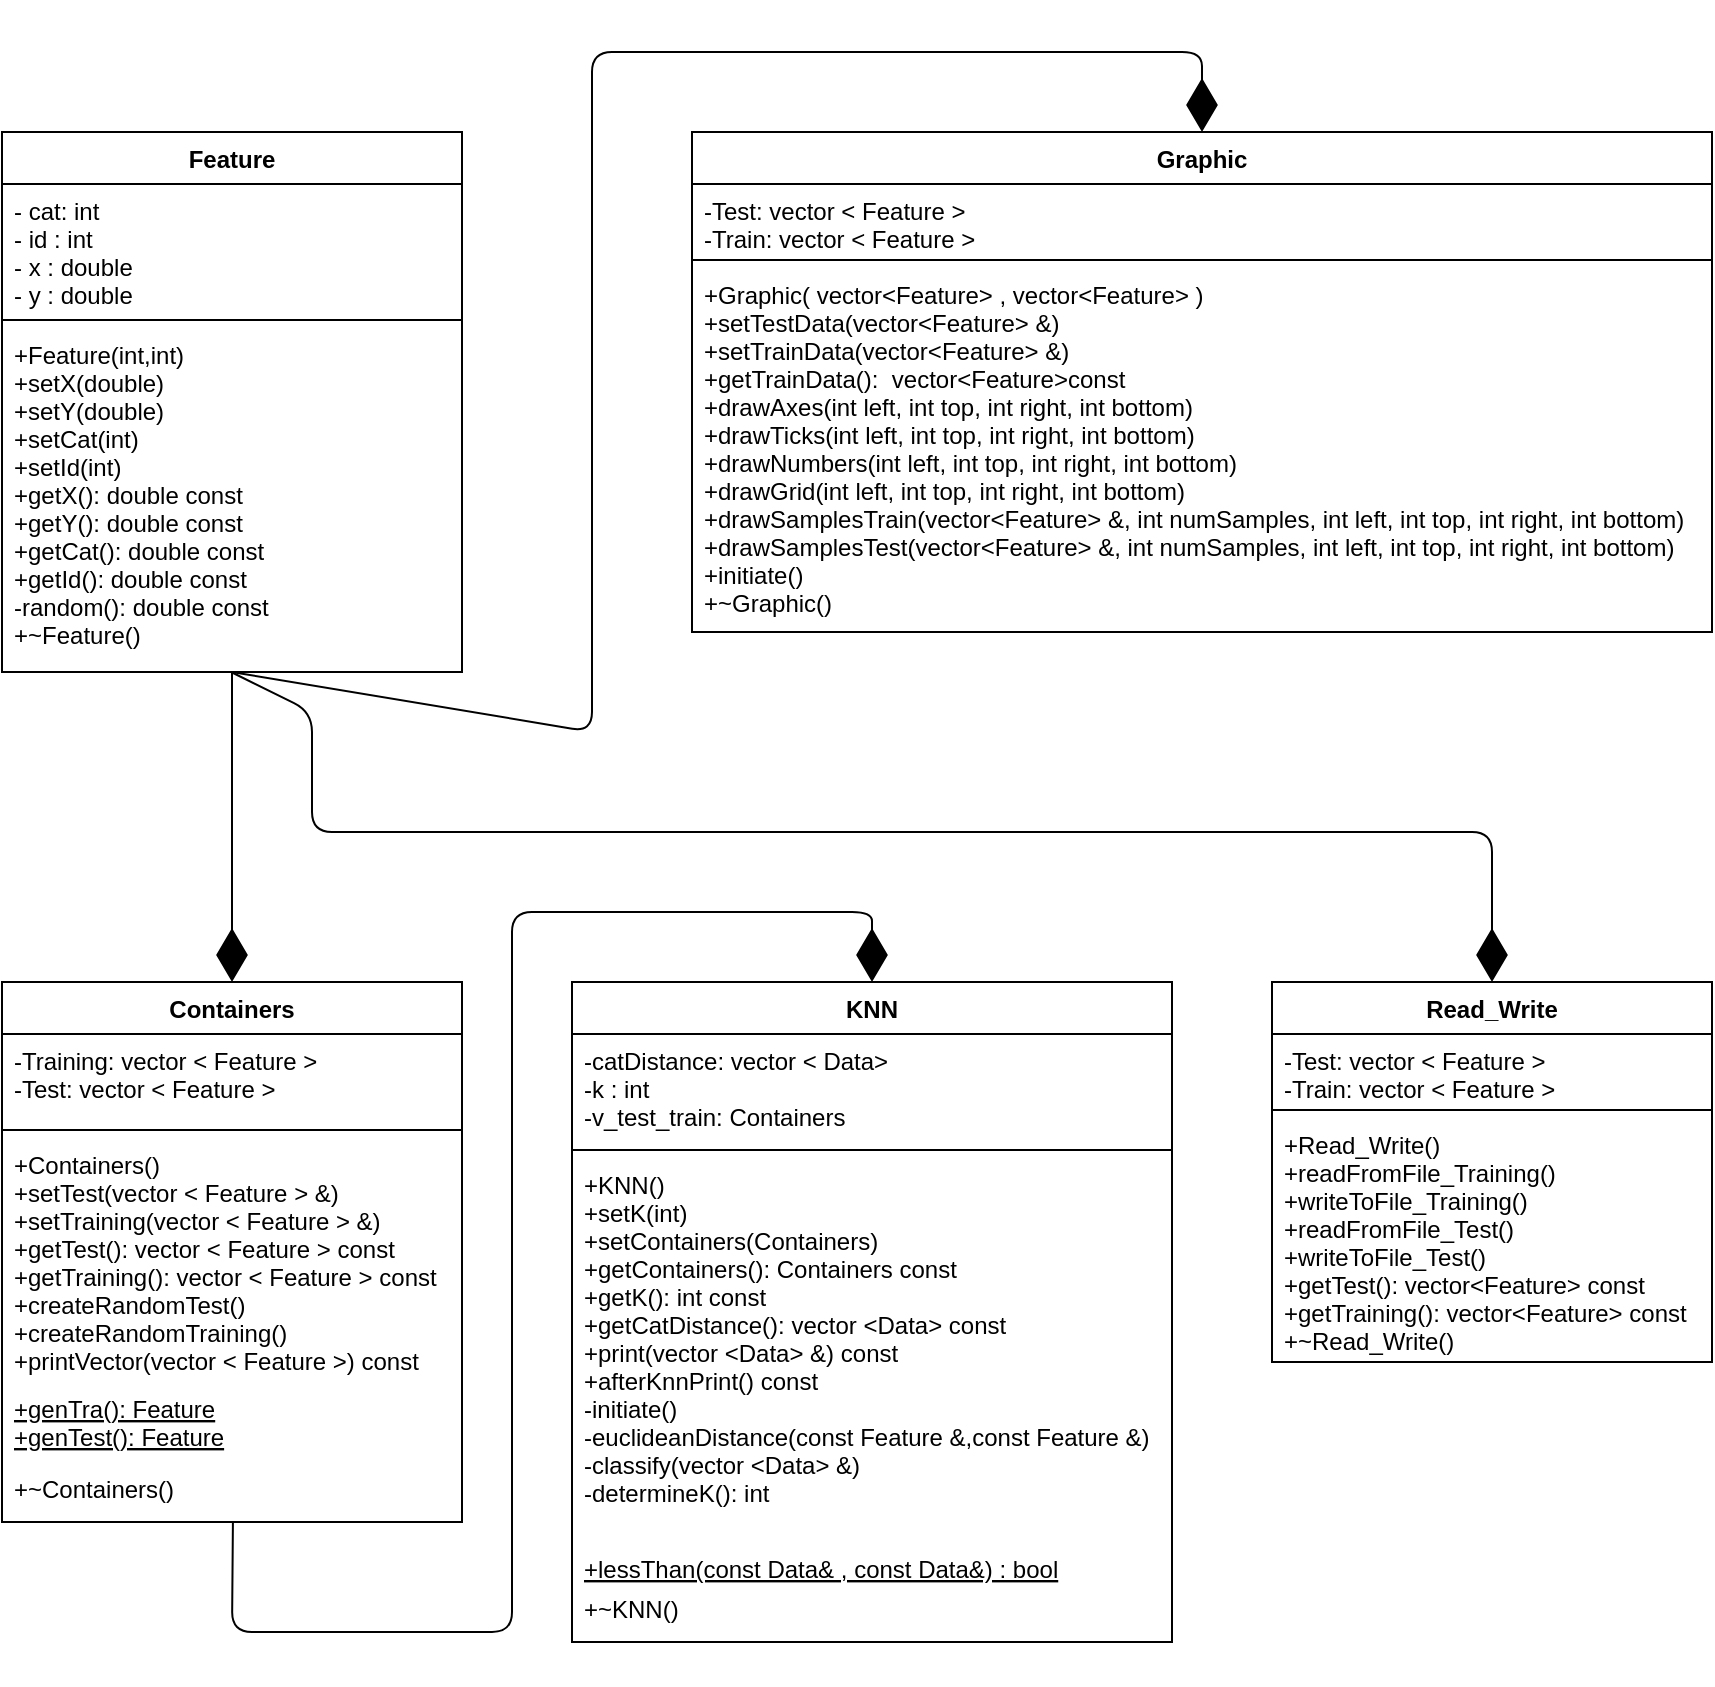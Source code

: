 <mxfile version="13.9.9" type="device"><diagram id="C5RBs43oDa-KdzZeNtuy" name="Page-1"><mxGraphModel dx="1490" dy="1810" grid="1" gridSize="10" guides="1" tooltips="1" connect="1" arrows="1" fold="1" page="1" pageScale="1" pageWidth="827" pageHeight="1169" math="0" shadow="0"><root><mxCell id="WIyWlLk6GJQsqaUBKTNV-0"/><mxCell id="WIyWlLk6GJQsqaUBKTNV-1" parent="WIyWlLk6GJQsqaUBKTNV-0"/><mxCell id="zkfFHV4jXpPFQw0GAbJ--0" value="Feature" style="swimlane;fontStyle=1;align=center;verticalAlign=top;childLayout=stackLayout;horizontal=1;startSize=26;horizontalStack=0;resizeParent=1;resizeLast=0;collapsible=1;marginBottom=0;rounded=0;shadow=0;strokeWidth=1;" parent="WIyWlLk6GJQsqaUBKTNV-1" vertex="1"><mxGeometry x="45" y="50" width="230" height="270" as="geometry"><mxRectangle x="220" y="120" width="160" height="26" as="alternateBounds"/></mxGeometry></mxCell><mxCell id="zkfFHV4jXpPFQw0GAbJ--3" value="- cat: int&#10;- id : int&#10;- x : double&#10;- y : double" style="text;align=left;verticalAlign=top;spacingLeft=4;spacingRight=4;overflow=hidden;rotatable=0;points=[[0,0.5],[1,0.5]];portConstraint=eastwest;rounded=0;shadow=0;html=0;" parent="zkfFHV4jXpPFQw0GAbJ--0" vertex="1"><mxGeometry y="26" width="230" height="64" as="geometry"/></mxCell><mxCell id="zkfFHV4jXpPFQw0GAbJ--4" value="" style="line;html=1;strokeWidth=1;align=left;verticalAlign=middle;spacingTop=-1;spacingLeft=3;spacingRight=3;rotatable=0;labelPosition=right;points=[];portConstraint=eastwest;" parent="zkfFHV4jXpPFQw0GAbJ--0" vertex="1"><mxGeometry y="90" width="230" height="8" as="geometry"/></mxCell><mxCell id="zkfFHV4jXpPFQw0GAbJ--5" value="+Feature(int,int)&#10;+setX(double)&#10;+setY(double)&#10;+setCat(int)&#10;+setId(int)&#10;+getX(): double const&#10;+getY(): double const&#10;+getCat(): double const&#10;+getId(): double const&#10;-random(): double const&#10;+~Feature()" style="text;align=left;verticalAlign=top;spacingLeft=4;spacingRight=4;overflow=hidden;rotatable=0;points=[[0,0.5],[1,0.5]];portConstraint=eastwest;" parent="zkfFHV4jXpPFQw0GAbJ--0" vertex="1"><mxGeometry y="98" width="230" height="172" as="geometry"/></mxCell><mxCell id="zkfFHV4jXpPFQw0GAbJ--6" value="Containers" style="swimlane;fontStyle=1;align=center;verticalAlign=top;childLayout=stackLayout;horizontal=1;startSize=26;horizontalStack=0;resizeParent=1;resizeLast=0;collapsible=1;marginBottom=0;rounded=0;shadow=0;strokeWidth=1;" parent="WIyWlLk6GJQsqaUBKTNV-1" vertex="1"><mxGeometry x="45" y="475" width="230" height="270" as="geometry"><mxRectangle x="130" y="380" width="160" height="26" as="alternateBounds"/></mxGeometry></mxCell><mxCell id="zkfFHV4jXpPFQw0GAbJ--7" value="-Training: vector &lt; Feature &gt;&#10;-Test: vector &lt; Feature &gt;" style="text;align=left;verticalAlign=top;spacingLeft=4;spacingRight=4;overflow=hidden;rotatable=0;points=[[0,0.5],[1,0.5]];portConstraint=eastwest;" parent="zkfFHV4jXpPFQw0GAbJ--6" vertex="1"><mxGeometry y="26" width="230" height="44" as="geometry"/></mxCell><mxCell id="zkfFHV4jXpPFQw0GAbJ--9" value="" style="line;html=1;strokeWidth=1;align=left;verticalAlign=middle;spacingTop=-1;spacingLeft=3;spacingRight=3;rotatable=0;labelPosition=right;points=[];portConstraint=eastwest;" parent="zkfFHV4jXpPFQw0GAbJ--6" vertex="1"><mxGeometry y="70" width="230" height="8" as="geometry"/></mxCell><mxCell id="zkfFHV4jXpPFQw0GAbJ--10" value="+Containers()&#10;+setTest(vector &lt; Feature &gt; &amp;)&#10;+setTraining(vector &lt; Feature &gt; &amp;)&#10;+getTest(): vector &lt; Feature &gt; const&#10;+getTraining(): vector &lt; Feature &gt; const&#10;+createRandomTest()&#10;+createRandomTraining()&#10;+printVector(vector &lt; Feature &gt;) const&#10;" style="text;align=left;verticalAlign=top;spacingLeft=4;spacingRight=4;overflow=hidden;rotatable=0;points=[[0,0.5],[1,0.5]];portConstraint=eastwest;fontStyle=0;" parent="zkfFHV4jXpPFQw0GAbJ--6" vertex="1"><mxGeometry y="78" width="230" height="122" as="geometry"/></mxCell><mxCell id="-02Ev-bjyupXNDCxHL7i-1" value="+genTra(): Feature&#10;+genTest(): Feature&#10;" style="text;align=left;verticalAlign=top;spacingLeft=4;spacingRight=4;overflow=hidden;rotatable=0;points=[[0,0.5],[1,0.5]];portConstraint=eastwest;fontStyle=4;" parent="zkfFHV4jXpPFQw0GAbJ--6" vertex="1"><mxGeometry y="200" width="230" height="40" as="geometry"/></mxCell><mxCell id="-02Ev-bjyupXNDCxHL7i-2" value="+~Containers()" style="text;align=left;verticalAlign=top;spacingLeft=4;spacingRight=4;overflow=hidden;rotatable=0;points=[[0,0.5],[1,0.5]];portConstraint=eastwest;fontStyle=0;" parent="zkfFHV4jXpPFQw0GAbJ--6" vertex="1"><mxGeometry y="240" width="230" height="30" as="geometry"/></mxCell><mxCell id="-02Ev-bjyupXNDCxHL7i-5" value="" style="endArrow=diamondThin;endFill=1;endSize=24;html=1;fontColor=#000000;entryX=0.5;entryY=0;entryDx=0;entryDy=0;exitX=0.5;exitY=1;exitDx=0;exitDy=0;exitPerimeter=0;" parent="WIyWlLk6GJQsqaUBKTNV-1" source="zkfFHV4jXpPFQw0GAbJ--5" target="zkfFHV4jXpPFQw0GAbJ--6" edge="1"><mxGeometry width="160" relative="1" as="geometry"><mxPoint x="180" y="320" as="sourcePoint"/><mxPoint x="160" y="350" as="targetPoint"/></mxGeometry></mxCell><mxCell id="-02Ev-bjyupXNDCxHL7i-7" value="KNN" style="swimlane;fontStyle=1;align=center;verticalAlign=top;childLayout=stackLayout;horizontal=1;startSize=26;horizontalStack=0;resizeParent=1;resizeLast=0;collapsible=1;marginBottom=0;rounded=0;shadow=0;strokeWidth=1;" parent="WIyWlLk6GJQsqaUBKTNV-1" vertex="1"><mxGeometry x="330" y="475" width="300" height="330" as="geometry"><mxRectangle x="130" y="380" width="160" height="26" as="alternateBounds"/></mxGeometry></mxCell><mxCell id="-02Ev-bjyupXNDCxHL7i-8" value="-catDistance: vector &lt; Data&gt;&#10;-k : int&#10;-v_test_train: Containers" style="text;align=left;verticalAlign=top;spacingLeft=4;spacingRight=4;overflow=hidden;rotatable=0;points=[[0,0.5],[1,0.5]];portConstraint=eastwest;" parent="-02Ev-bjyupXNDCxHL7i-7" vertex="1"><mxGeometry y="26" width="300" height="54" as="geometry"/></mxCell><mxCell id="-02Ev-bjyupXNDCxHL7i-9" value="" style="line;html=1;strokeWidth=1;align=left;verticalAlign=middle;spacingTop=-1;spacingLeft=3;spacingRight=3;rotatable=0;labelPosition=right;points=[];portConstraint=eastwest;" parent="-02Ev-bjyupXNDCxHL7i-7" vertex="1"><mxGeometry y="80" width="300" height="8" as="geometry"/></mxCell><mxCell id="-02Ev-bjyupXNDCxHL7i-10" value="+KNN()&#10;+setK(int)&#10;+setContainers(Containers)&#10;+getContainers(): Containers const&#10;+getK(): int const&#10;+getCatDistance(): vector &lt;Data&gt; const&#10;+print(vector &lt;Data&gt; &amp;) const&#10;+afterKnnPrint() const&#10;-initiate()&#10;-euclideanDistance(const Feature &amp;,const Feature &amp;)&#10;-classify(vector &lt;Data&gt; &amp;)&#10;-determineK(): int" style="text;align=left;verticalAlign=top;spacingLeft=4;spacingRight=4;overflow=hidden;rotatable=0;points=[[0,0.5],[1,0.5]];portConstraint=eastwest;fontStyle=0;" parent="-02Ev-bjyupXNDCxHL7i-7" vertex="1"><mxGeometry y="88" width="300" height="192" as="geometry"/></mxCell><mxCell id="-02Ev-bjyupXNDCxHL7i-11" value="+lessThan(const Data&amp; , const Data&amp;) : bool" style="text;align=left;verticalAlign=top;spacingLeft=4;spacingRight=4;overflow=hidden;rotatable=0;points=[[0,0.5],[1,0.5]];portConstraint=eastwest;fontStyle=4;" parent="-02Ev-bjyupXNDCxHL7i-7" vertex="1"><mxGeometry y="280" width="300" height="20" as="geometry"/></mxCell><mxCell id="-02Ev-bjyupXNDCxHL7i-12" value="+~KNN()" style="text;align=left;verticalAlign=top;spacingLeft=4;spacingRight=4;overflow=hidden;rotatable=0;points=[[0,0.5],[1,0.5]];portConstraint=eastwest;fontStyle=0;" parent="-02Ev-bjyupXNDCxHL7i-7" vertex="1"><mxGeometry y="300" width="300" height="30" as="geometry"/></mxCell><mxCell id="-02Ev-bjyupXNDCxHL7i-13" value="" style="endArrow=diamondThin;endFill=1;endSize=24;html=1;fontColor=#000000;entryX=0.5;entryY=0;entryDx=0;entryDy=0;exitX=0.502;exitY=0.998;exitDx=0;exitDy=0;exitPerimeter=0;" parent="WIyWlLk6GJQsqaUBKTNV-1" source="-02Ev-bjyupXNDCxHL7i-2" target="-02Ev-bjyupXNDCxHL7i-7" edge="1"><mxGeometry width="160" relative="1" as="geometry"><mxPoint x="184.41" y="670" as="sourcePoint"/><mxPoint x="184.41" y="740" as="targetPoint"/><Array as="points"><mxPoint x="160" y="800"/><mxPoint x="300" y="800"/><mxPoint x="300" y="440"/><mxPoint x="480" y="440"/></Array></mxGeometry></mxCell><mxCell id="-02Ev-bjyupXNDCxHL7i-14" value="Graphic" style="swimlane;fontStyle=1;align=center;verticalAlign=top;childLayout=stackLayout;horizontal=1;startSize=26;horizontalStack=0;resizeParent=1;resizeLast=0;collapsible=1;marginBottom=0;rounded=0;shadow=0;strokeWidth=1;" parent="WIyWlLk6GJQsqaUBKTNV-1" vertex="1"><mxGeometry x="390" y="50" width="510" height="250" as="geometry"><mxRectangle x="130" y="380" width="160" height="26" as="alternateBounds"/></mxGeometry></mxCell><mxCell id="-02Ev-bjyupXNDCxHL7i-15" value="-Test: vector &lt; Feature &gt;&#10;-Train: vector &lt; Feature &gt;" style="text;align=left;verticalAlign=top;spacingLeft=4;spacingRight=4;overflow=hidden;rotatable=0;points=[[0,0.5],[1,0.5]];portConstraint=eastwest;" parent="-02Ev-bjyupXNDCxHL7i-14" vertex="1"><mxGeometry y="26" width="510" height="34" as="geometry"/></mxCell><mxCell id="-02Ev-bjyupXNDCxHL7i-16" value="" style="line;html=1;strokeWidth=1;align=left;verticalAlign=middle;spacingTop=-1;spacingLeft=3;spacingRight=3;rotatable=0;labelPosition=right;points=[];portConstraint=eastwest;" parent="-02Ev-bjyupXNDCxHL7i-14" vertex="1"><mxGeometry y="60" width="510" height="8" as="geometry"/></mxCell><mxCell id="-02Ev-bjyupXNDCxHL7i-17" value="+Graphic( vector&lt;Feature&gt; , vector&lt;Feature&gt; )&#10;+setTestData(vector&lt;Feature&gt; &amp;)&#10;+setTrainData(vector&lt;Feature&gt; &amp;)&#10;+getTrainData():  vector&lt;Feature&gt;const&#10;+drawAxes(int left, int top, int right, int bottom)&#10;+drawTicks(int left, int top, int right, int bottom)&#10;+drawNumbers(int left, int top, int right, int bottom)&#10;+drawGrid(int left, int top, int right, int bottom)&#10;+drawSamplesTrain(vector&lt;Feature&gt; &amp;, int numSamples, int left, int top, int right, int bottom)&#10;+drawSamplesTest(vector&lt;Feature&gt; &amp;, int numSamples, int left, int top, int right, int bottom)&#10;+initiate()&#10;+~Graphic()" style="text;align=left;verticalAlign=top;spacingLeft=4;spacingRight=4;overflow=hidden;rotatable=0;points=[[0,0.5],[1,0.5]];portConstraint=eastwest;fontStyle=0;" parent="-02Ev-bjyupXNDCxHL7i-14" vertex="1"><mxGeometry y="68" width="510" height="182" as="geometry"/></mxCell><mxCell id="-02Ev-bjyupXNDCxHL7i-21" value="Read_Write" style="swimlane;fontStyle=1;align=center;verticalAlign=top;childLayout=stackLayout;horizontal=1;startSize=26;horizontalStack=0;resizeParent=1;resizeLast=0;collapsible=1;marginBottom=0;rounded=0;shadow=0;strokeWidth=1;" parent="WIyWlLk6GJQsqaUBKTNV-1" vertex="1"><mxGeometry x="680" y="475" width="220" height="190" as="geometry"><mxRectangle x="130" y="380" width="160" height="26" as="alternateBounds"/></mxGeometry></mxCell><mxCell id="-02Ev-bjyupXNDCxHL7i-22" value="-Test: vector &lt; Feature &gt;&#10;-Train: vector &lt; Feature &gt;" style="text;align=left;verticalAlign=top;spacingLeft=4;spacingRight=4;overflow=hidden;rotatable=0;points=[[0,0.5],[1,0.5]];portConstraint=eastwest;" parent="-02Ev-bjyupXNDCxHL7i-21" vertex="1"><mxGeometry y="26" width="220" height="34" as="geometry"/></mxCell><mxCell id="-02Ev-bjyupXNDCxHL7i-23" value="" style="line;html=1;strokeWidth=1;align=left;verticalAlign=middle;spacingTop=-1;spacingLeft=3;spacingRight=3;rotatable=0;labelPosition=right;points=[];portConstraint=eastwest;" parent="-02Ev-bjyupXNDCxHL7i-21" vertex="1"><mxGeometry y="60" width="220" height="8" as="geometry"/></mxCell><mxCell id="-02Ev-bjyupXNDCxHL7i-24" value="+Read_Write()&#10;+readFromFile_Training()&#10;+writeToFile_Training()&#10;+readFromFile_Test()&#10;+writeToFile_Test()&#10;+getTest(): vector&lt;Feature&gt; const&#10;+getTraining(): vector&lt;Feature&gt; const&#10;+~Read_Write()" style="text;align=left;verticalAlign=top;spacingLeft=4;spacingRight=4;overflow=hidden;rotatable=0;points=[[0,0.5],[1,0.5]];portConstraint=eastwest;fontStyle=0;" parent="-02Ev-bjyupXNDCxHL7i-21" vertex="1"><mxGeometry y="68" width="220" height="122" as="geometry"/></mxCell><mxCell id="-02Ev-bjyupXNDCxHL7i-25" value="" style="endArrow=diamondThin;endFill=1;endSize=24;html=1;fontColor=#000000;exitX=0.498;exitY=1;exitDx=0;exitDy=0;exitPerimeter=0;entryX=0.5;entryY=0;entryDx=0;entryDy=0;" parent="WIyWlLk6GJQsqaUBKTNV-1" source="zkfFHV4jXpPFQw0GAbJ--5" target="-02Ev-bjyupXNDCxHL7i-21" edge="1"><mxGeometry width="160" relative="1" as="geometry"><mxPoint x="340" y="320" as="sourcePoint"/><mxPoint x="460" y="520" as="targetPoint"/><Array as="points"><mxPoint x="200" y="340"/><mxPoint x="200" y="400"/><mxPoint x="340" y="400"/><mxPoint x="790" y="400"/></Array></mxGeometry></mxCell><mxCell id="-02Ev-bjyupXNDCxHL7i-26" value="" style="endArrow=diamondThin;endFill=1;endSize=24;html=1;fontColor=#000000;entryX=0.5;entryY=0;entryDx=0;entryDy=0;exitX=0.499;exitY=1;exitDx=0;exitDy=0;exitPerimeter=0;" parent="WIyWlLk6GJQsqaUBKTNV-1" source="zkfFHV4jXpPFQw0GAbJ--5" target="-02Ev-bjyupXNDCxHL7i-14" edge="1"><mxGeometry width="160" relative="1" as="geometry"><mxPoint x="190" y="306" as="sourcePoint"/><mxPoint x="630" y="80" as="targetPoint"/><Array as="points"><mxPoint x="340" y="350"/><mxPoint x="340" y="10"/><mxPoint x="645" y="10"/></Array></mxGeometry></mxCell></root></mxGraphModel></diagram></mxfile>